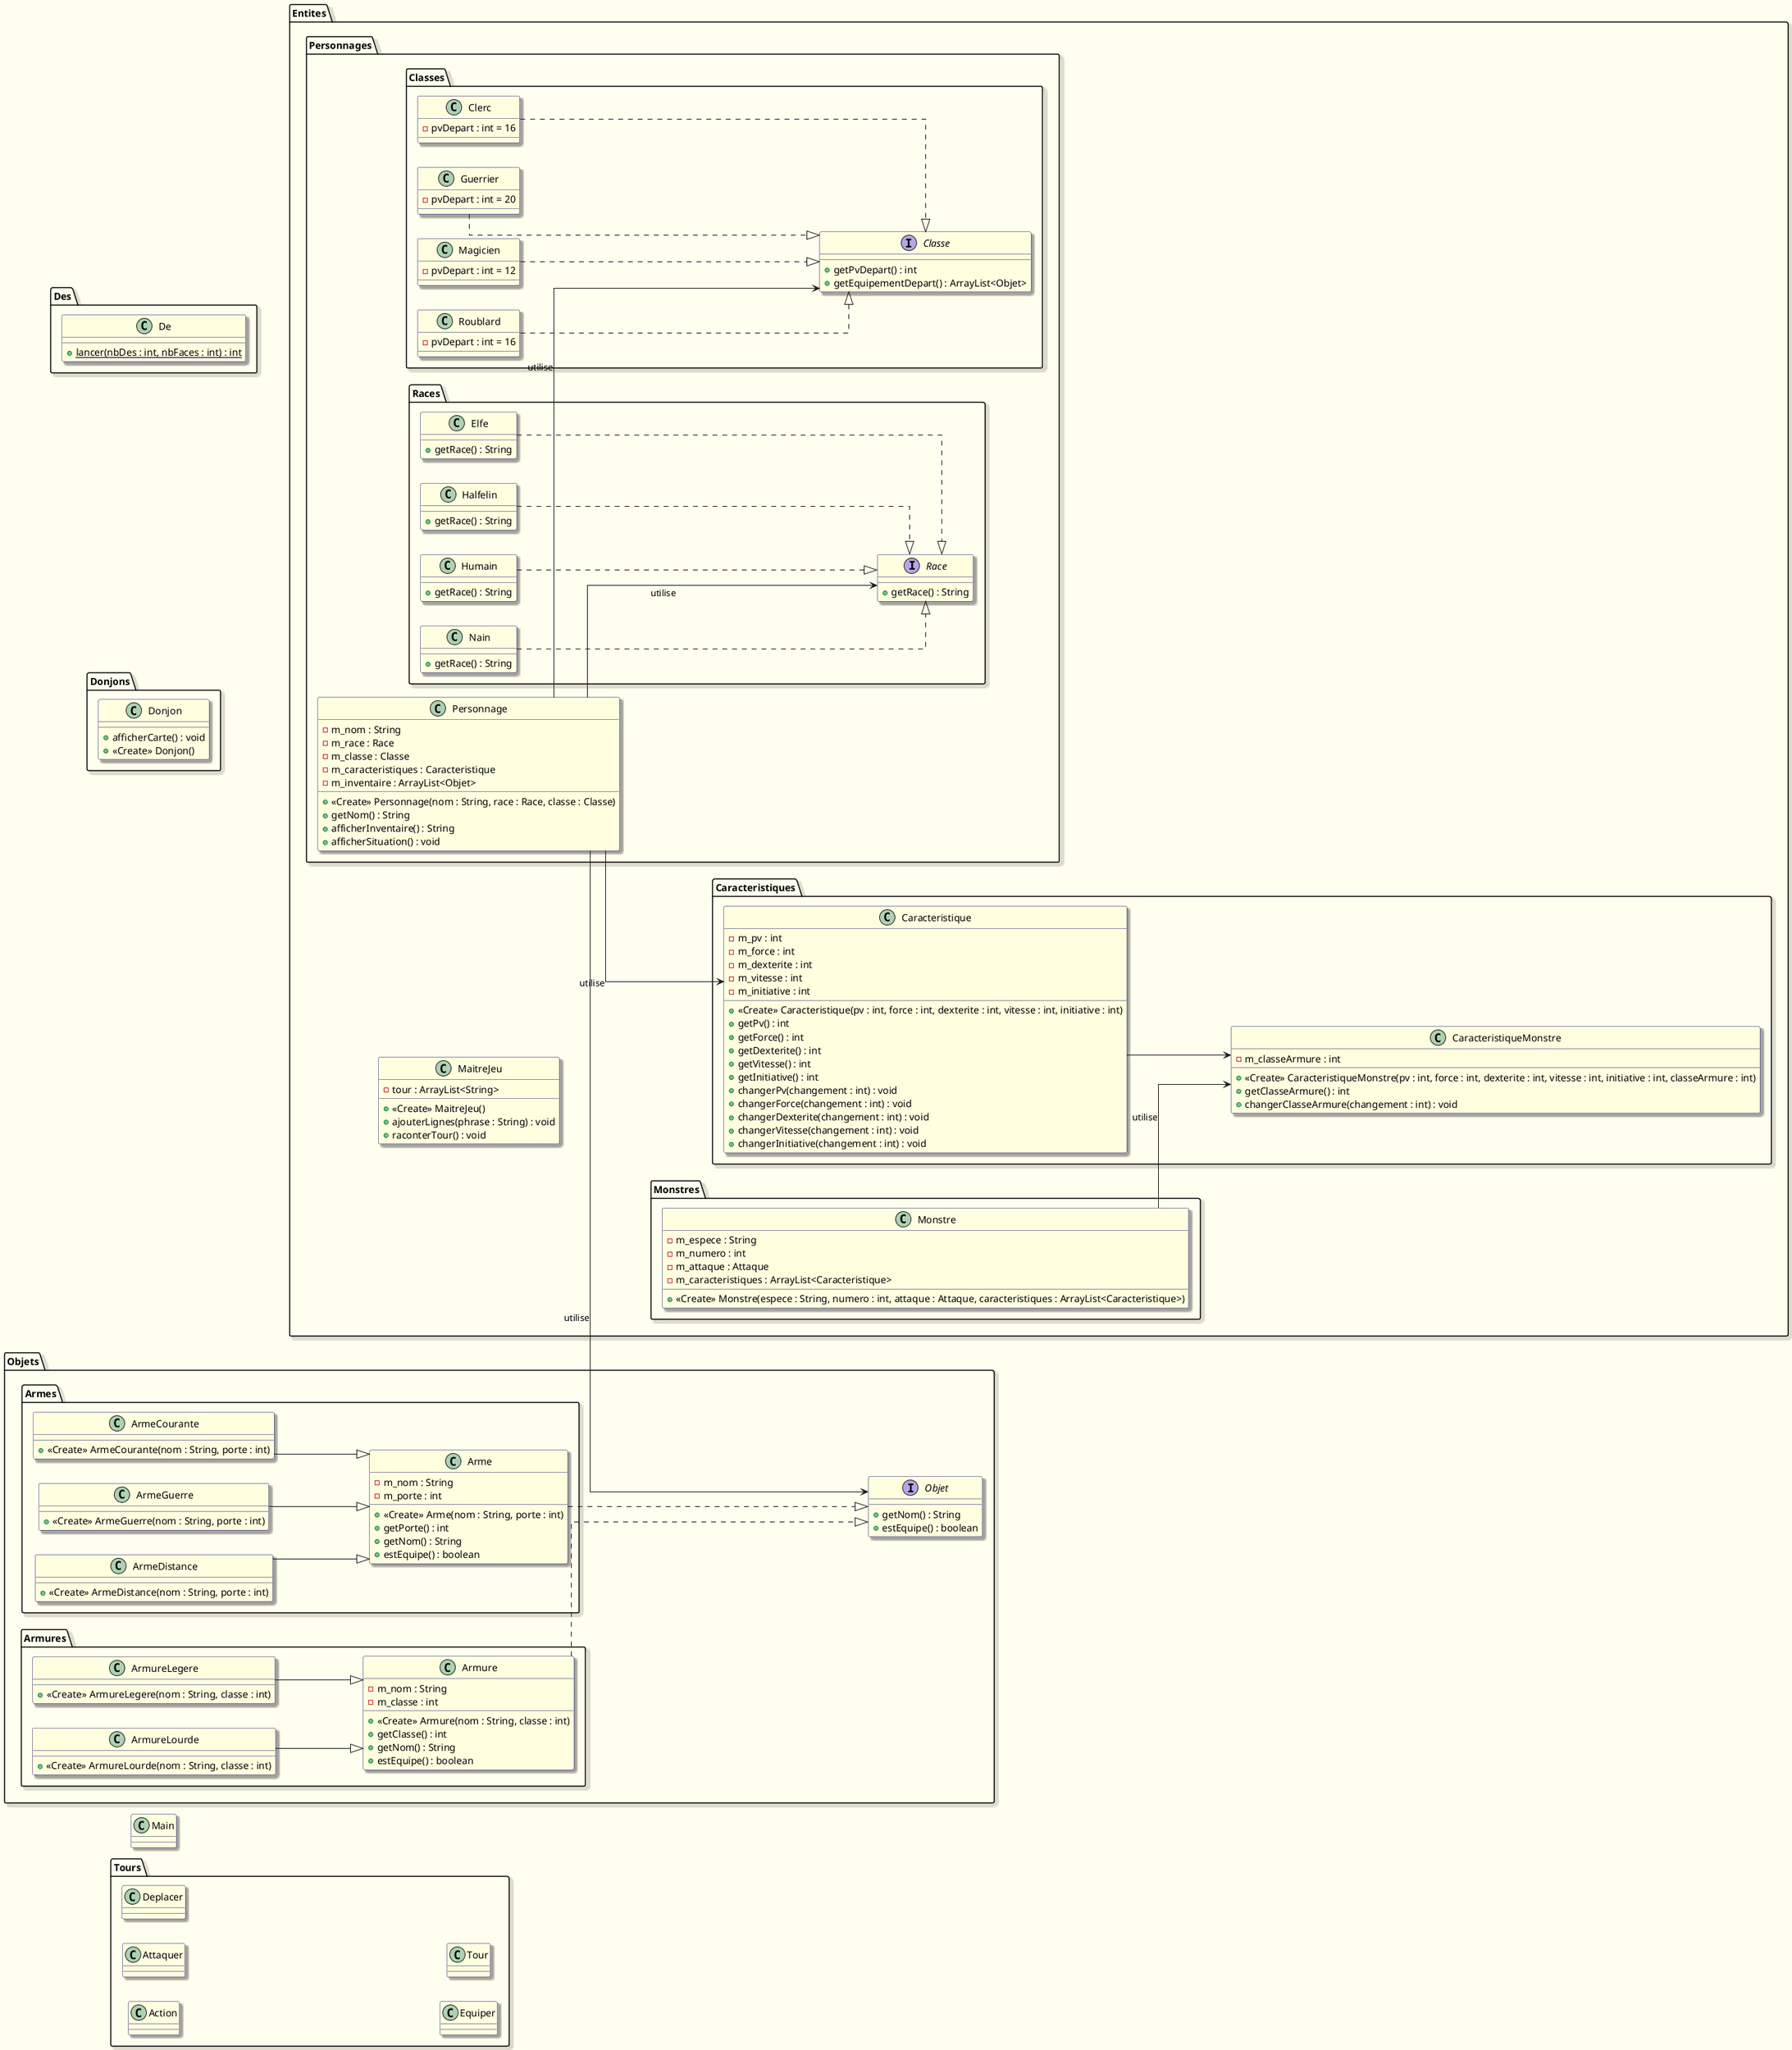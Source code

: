 @startuml
left to right direction

skinparam backGroundColor Ivory
skinparam linetype ortho
skinparam shadowing true
skinparam class {
BackgroundColor LightYellow
BorderColor MidnightBlue
}

class Main {
}

package Entites {
    package Personnages {
        class Personnage {
            - m_nom : String
            - m_race : Race
            - m_classe : Classe
            - m_caracteristiques : Caracteristique
            - m_inventaire : ArrayList<Objet>
            + <<Create>> Personnage(nom : String, race : Race, classe : Classe)
            + getNom() : String
            + afficherInventaire() : String
            + afficherSituation() : void
        }

        package Races {
            interface Race {
                + getRace() : String
            }

            class Elfe {
                + getRace() : String
            }

            class Halfelin {
                + getRace() : String
            }

            class Humain {
                + getRace() : String
            }

            class Nain {
                + getRace() : String
            }

            Elfe ..|> Race
            Halfelin ..|> Race
            Humain ..|> Race
            Nain ..|> Race
        }

        Personnage --> Race : utilise

        package Classes {
            interface Classe {
                + getPvDepart() : int
                + getEquipementDepart() : ArrayList<Objet>
            }

            class Clerc {
                - pvDepart : int = 16
            }
            class Guerrier {
                - pvDepart : int = 20
            }
            class Magicien {
                - pvDepart : int = 12
            }
            class Roublard {
                - pvDepart : int = 16
            }

            Clerc ..|> Classe
            Guerrier ..|> Classe
            Magicien ..|> Classe
            Roublard ..|> Classe
        }
    }

    class MaitreJeu {
        - tour : ArrayList<String>
        + <<Create>> MaitreJeu()
        + ajouterLignes(phrase : String) : void
        + raconterTour() : void
    }

    Personnage --> Classe : utilise

    package Monstres {
        class Monstre {
            - m_espece : String
            - m_numero : int
            - m_attaque : Attaque
            - m_caracteristiques : ArrayList<Caracteristique>
            + <<Create>> Monstre(espece : String, numero : int, attaque : Attaque, caracteristiques : ArrayList<Caracteristique>)
        }
    }

    package Caracteristiques {
        class Caracteristique {
            - m_pv : int
            - m_force : int
            - m_dexterite : int
            - m_vitesse : int
            - m_initiative : int

            + <<Create>> Caracteristique(pv : int, force : int, dexterite : int, vitesse : int, initiative : int)
            + getPv() : int
            + getForce() : int
            + getDexterite() : int
            + getVitesse() : int
            + getInitiative() : int
            + changerPv(changement : int) : void
            + changerForce(changement : int) : void
            + changerDexterite(changement : int) : void
            + changerVitesse(changement : int) : void
            + changerInitiative(changement : int) : void
        }

        class CaracteristiqueMonstre {
            - m_classeArmure : int
            + <<Create>> CaracteristiqueMonstre(pv : int, force : int, dexterite : int, vitesse : int, initiative : int, classeArmure : int)
            + getClasseArmure() : int
            + changerClasseArmure(changement : int) : void
        }

        Caracteristique --> CaracteristiqueMonstre
    }

    Monstre --> CaracteristiqueMonstre : utilise
    Personnage --> Caracteristique : utilise
}

package Objets {
    interface Objet {
        + getNom() : String
        + estEquipe() : boolean
    }

    package Armes {
        class Arme {
            - m_nom : String
            - m_porte : int
            + <<Create>> Arme(nom : String, porte : int)
            + getPorte() : int
            + getNom() : String
            + estEquipe() : boolean
        }
        Arme ..|> Objet

        class ArmeGuerre {
            + <<Create>> ArmeGuerre(nom : String, porte : int)
        }
        class ArmeDistance {
            + <<Create>> ArmeDistance(nom : String, porte : int)
        }
        class ArmeCourante {
            + <<Create>> ArmeCourante(nom : String, porte : int)
        }

        ArmeCourante --|> Arme
        ArmeGuerre --|> Arme
        ArmeDistance --|> Arme
    }

    package Armures {
        class Armure {
            - m_nom : String
            - m_classe : int
            + <<Create>> Armure(nom : String, classe : int)
            + getClasse() : int
            + getNom() : String
            + estEquipe() : boolean
        }
        Armure ..|> Objet

        class ArmureLegere {
            + <<Create>> ArmureLegere(nom : String, classe : int)
        }
        class ArmureLourde {
            + <<Create>> ArmureLourde(nom : String, classe : int)
        }

        ArmureLegere --|> Armure
        ArmureLourde --|> Armure
    }
}

Personnage --> Objet : utilise

package Donjons {
    class Donjon {
        + afficherCarte() : void
        + <<Create>> Donjon()
    }
}

package Des {
    class De {
        + {static} lancer(nbDes : int, nbFaces : int) : int
    }
}

package Tours {
    class Action {
    }

    class Attaquer {
    }

    class Deplacer {
    }

    class Equiper {
    }

    class Tour {
    }
}

@enduml
